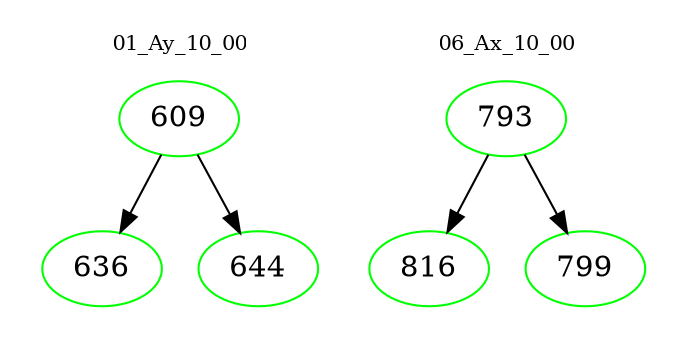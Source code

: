digraph{
subgraph cluster_0 {
color = white
label = "01_Ay_10_00";
fontsize=10;
T0_609 [label="609", color="green"]
T0_609 -> T0_636 [color="black"]
T0_636 [label="636", color="green"]
T0_609 -> T0_644 [color="black"]
T0_644 [label="644", color="green"]
}
subgraph cluster_1 {
color = white
label = "06_Ax_10_00";
fontsize=10;
T1_793 [label="793", color="green"]
T1_793 -> T1_816 [color="black"]
T1_816 [label="816", color="green"]
T1_793 -> T1_799 [color="black"]
T1_799 [label="799", color="green"]
}
}
